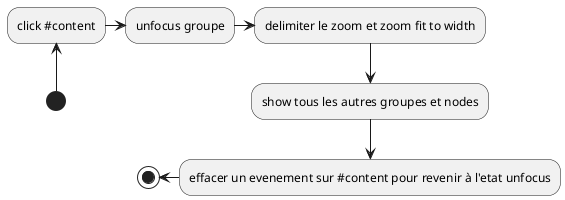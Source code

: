 @startuml
(*) -up-> "click #content"
-right-> "unfocus groupe"
-right-> "delimiter le zoom et zoom fit to width"
--> "show tous les autres groupes et nodes"
--> "effacer un evenement sur #content pour revenir à l'etat unfocus"
-left-> (*)
@enduml